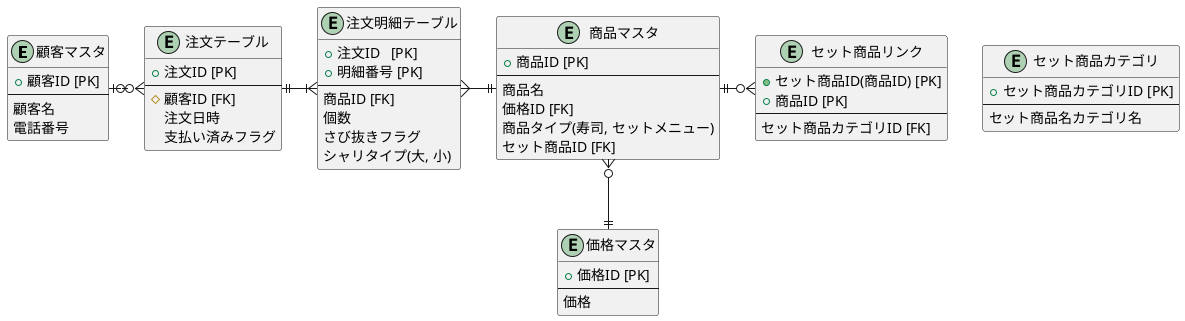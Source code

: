@startuml


entity "顧客マスタ" as customer {
  + 顧客ID [PK]
  --
  顧客名
  電話番号
}

entity "注文テーブル" as order {
  + 注文ID [PK]
  --
  # 顧客ID [FK]
  注文日時
  支払い済みフラグ
}

entity "注文明細テーブル" as order_detail {
  + 注文ID   [PK]
  + 明細番号 [PK]
  --
  商品ID [FK]
  個数
  さび抜きフラグ
  シャリタイプ(大, 小)
}

/'
  セットメニュー, お好みすし
'/
entity "商品マスタ" as product {
  + 商品ID [PK]
  --
  商品名
  価格ID [FK]
  商品タイプ(寿司, セットメニュー)
  セット商品ID [FK]
}

/'
  セットメニューの寿司ネタをリンクする
'/
entity "セット商品リンク" as set_product {
  + セット商品ID(商品ID) [PK]
  + 商品ID [PK]
  --
  セット商品カテゴリID [FK]
}

/'
  セット商品のカテゴリ名
  例:盛り込み、にぎり
'/
entity "セット商品カテゴリ" as set_product_category {
  + セット商品カテゴリID [PK]
  --
  セット商品名カテゴリ名
}

/'
  価格IDで価格を管理

  いけていない点
    寿司の皿ごとに値段を設定可能だが、
    セットメニューそれぞれに価格IDが必要
'/
entity "価格マスタ" as price {
  + 価格ID [PK]
  --
  価格
}

/'
  関係性
  ------   :1
  ----||   :1 and only 1
  ----o|   :0 or 1
  -----{   :many
  ----|{   :1 or more
  ----o{   :0 or many

  entityの位置
  ri ...right
  le ...left
  do ...down
'/
customer       |o-ri-o{     order
order          ||-ri-|{     order_detail
order_detail   }-ri-||      product
product        ||-ri-o{     set_product
product        }o-do-||     price

@enduml

